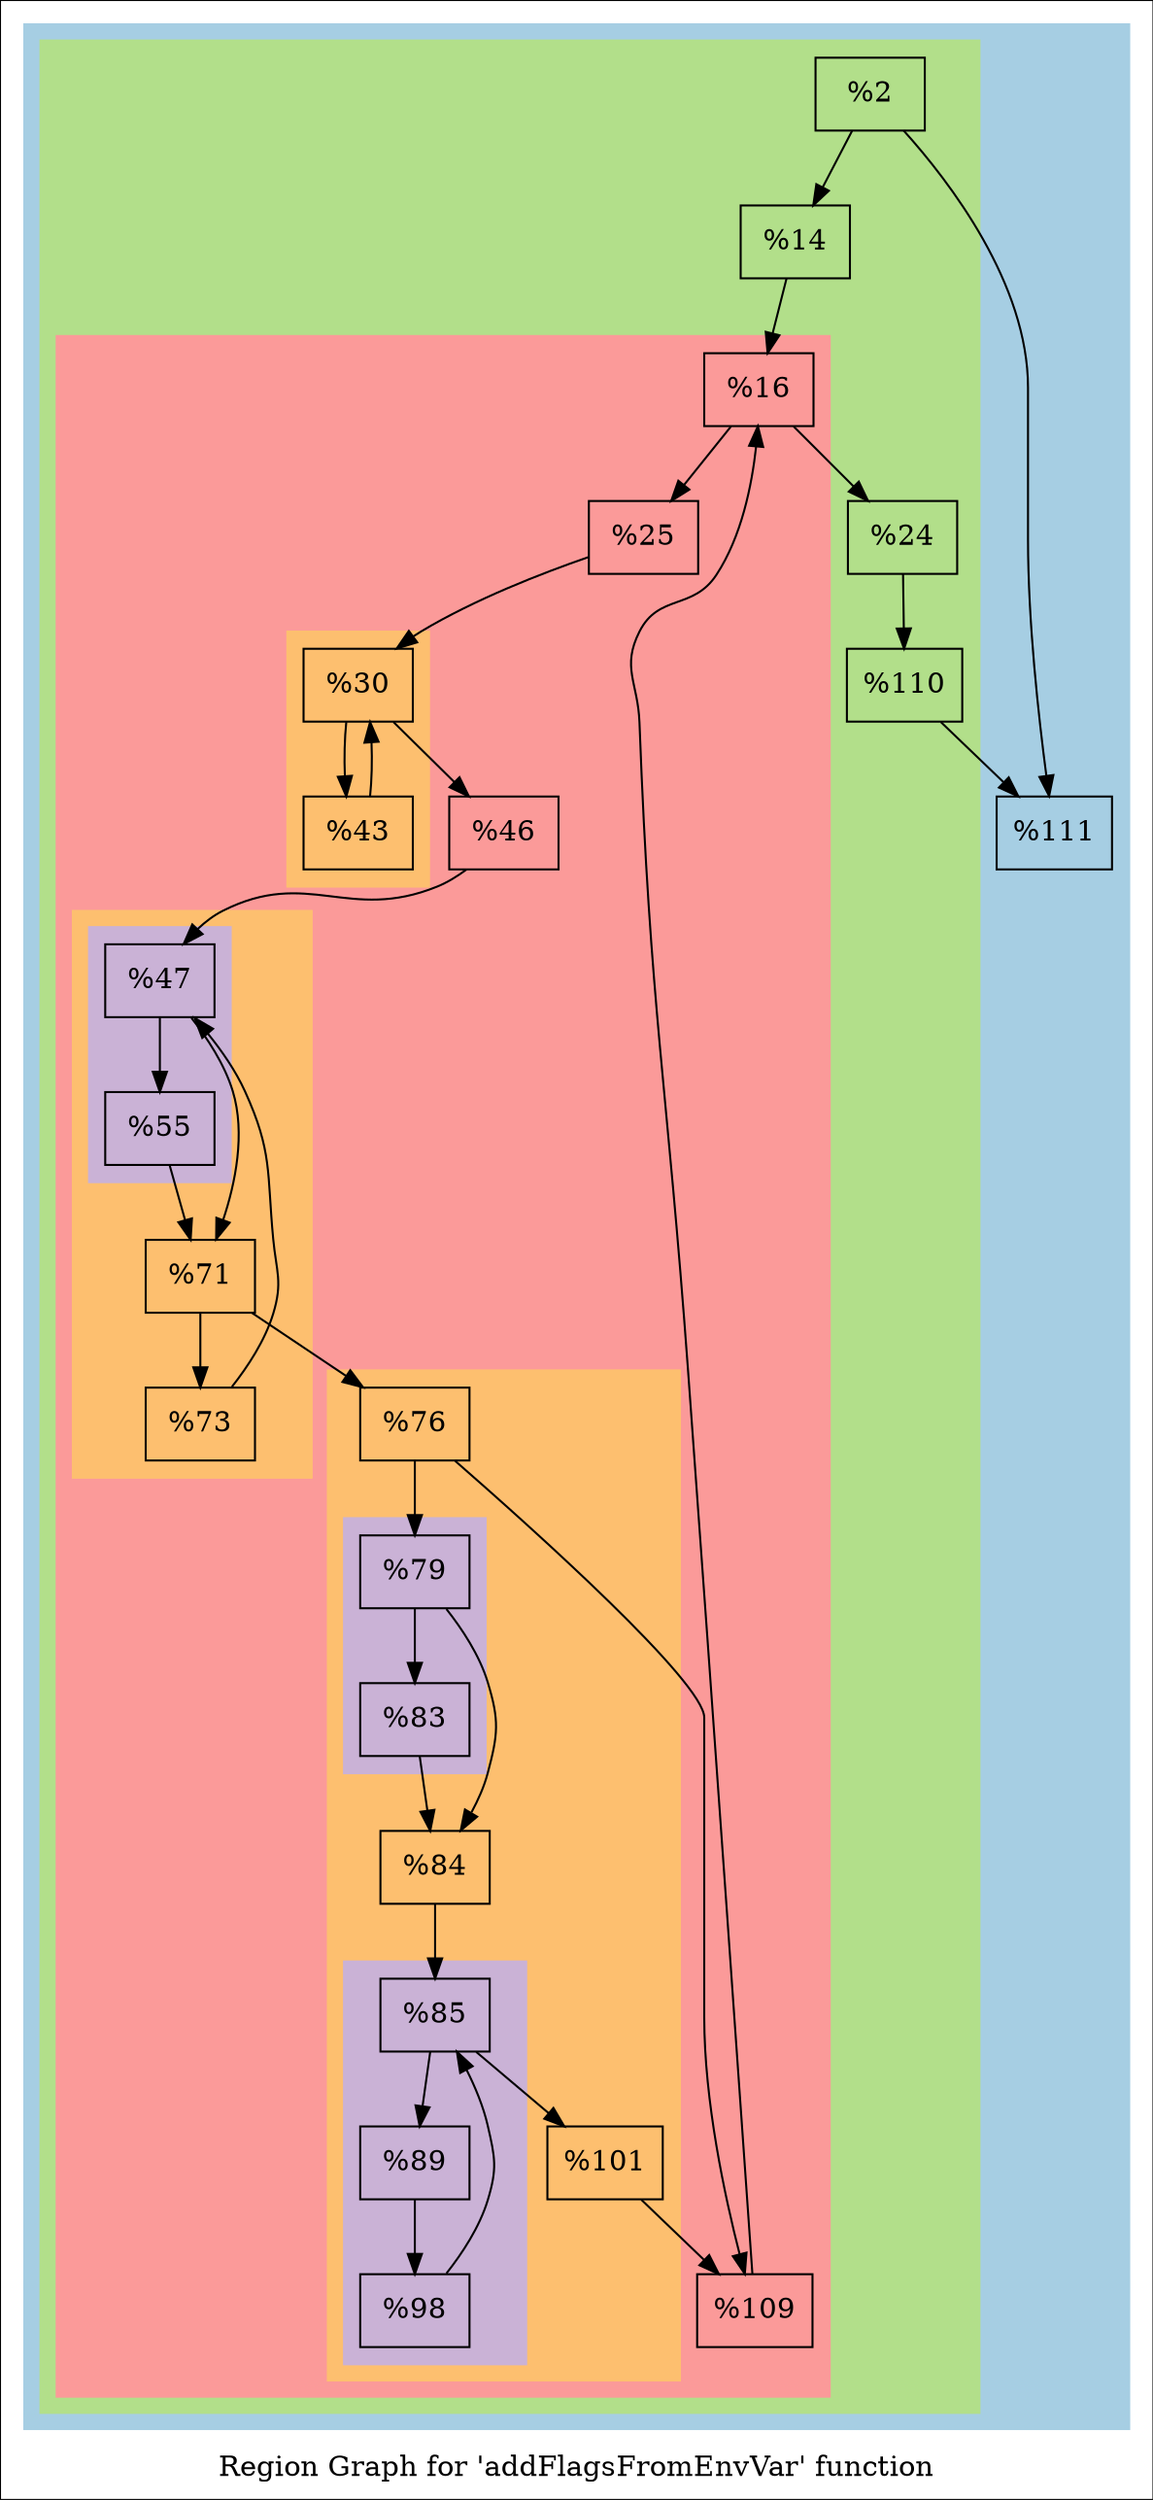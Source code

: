 digraph "Region Graph for 'addFlagsFromEnvVar' function" {
	label="Region Graph for 'addFlagsFromEnvVar' function";

	Node0x11bb5f0 [shape=record,label="{%2}"];
	Node0x11bb5f0 -> Node0x12d6d90;
	Node0x11bb5f0 -> Node0x1390340;
	Node0x12d6d90 [shape=record,label="{%14}"];
	Node0x12d6d90 -> Node0x1355830;
	Node0x1355830 [shape=record,label="{%16}"];
	Node0x1355830 -> Node0x1435380;
	Node0x1355830 -> Node0x13a2c20;
	Node0x1435380 [shape=record,label="{%24}"];
	Node0x1435380 -> Node0x137fda0;
	Node0x137fda0 [shape=record,label="{%110}"];
	Node0x137fda0 -> Node0x1390340;
	Node0x1390340 [shape=record,label="{%111}"];
	Node0x13a2c20 [shape=record,label="{%25}"];
	Node0x13a2c20 -> Node0x112e8b0;
	Node0x112e8b0 [shape=record,label="{%30}"];
	Node0x112e8b0 -> Node0x1141b30;
	Node0x112e8b0 -> Node0x129f6d0;
	Node0x1141b30 [shape=record,label="{%43}"];
	Node0x1141b30 -> Node0x112e8b0[constraint=false];
	Node0x129f6d0 [shape=record,label="{%46}"];
	Node0x129f6d0 -> Node0x1395d00;
	Node0x1395d00 [shape=record,label="{%47}"];
	Node0x1395d00 -> Node0x139cb00;
	Node0x1395d00 -> Node0x1117360;
	Node0x139cb00 [shape=record,label="{%55}"];
	Node0x139cb00 -> Node0x1117360;
	Node0x1117360 [shape=record,label="{%71}"];
	Node0x1117360 -> Node0x136b9d0;
	Node0x1117360 -> Node0x1449af0;
	Node0x136b9d0 [shape=record,label="{%73}"];
	Node0x136b9d0 -> Node0x1395d00[constraint=false];
	Node0x1449af0 [shape=record,label="{%76}"];
	Node0x1449af0 -> Node0x13ba240;
	Node0x1449af0 -> Node0x11534a0;
	Node0x13ba240 [shape=record,label="{%79}"];
	Node0x13ba240 -> Node0x13a0f10;
	Node0x13ba240 -> Node0x13ac290;
	Node0x13a0f10 [shape=record,label="{%83}"];
	Node0x13a0f10 -> Node0x13ac290;
	Node0x13ac290 [shape=record,label="{%84}"];
	Node0x13ac290 -> Node0x1371a10;
	Node0x1371a10 [shape=record,label="{%85}"];
	Node0x1371a10 -> Node0x1446890;
	Node0x1371a10 -> Node0x1422ef0;
	Node0x1446890 [shape=record,label="{%89}"];
	Node0x1446890 -> Node0x1390430;
	Node0x1390430 [shape=record,label="{%98}"];
	Node0x1390430 -> Node0x1371a10[constraint=false];
	Node0x1422ef0 [shape=record,label="{%101}"];
	Node0x1422ef0 -> Node0x11534a0;
	Node0x11534a0 [shape=record,label="{%109}"];
	Node0x11534a0 -> Node0x1355830[constraint=false];
	colorscheme = "paired12"
        subgraph cluster_0x147f4d0 {
          label = "";
          style = filled;
          color = 1
          subgraph cluster_0x142dc40 {
            label = "";
            style = filled;
            color = 3
            subgraph cluster_0x12a4880 {
              label = "";
              style = filled;
              color = 5
              subgraph cluster_0x1485b10 {
                label = "";
                style = filled;
                color = 7
                Node0x112e8b0;
                Node0x1141b30;
              }
              subgraph cluster_0x147f5d0 {
                label = "";
                style = filled;
                color = 7
                subgraph cluster_0x147f550 {
                  label = "";
                  style = filled;
                  color = 9
                  Node0x1395d00;
                  Node0x139cb00;
                }
                Node0x1117360;
                Node0x136b9d0;
              }
              subgraph cluster_0x1485a90 {
                label = "";
                style = filled;
                color = 7
                subgraph cluster_0x10db240 {
                  label = "";
                  style = filled;
                  color = 9
                  Node0x13ba240;
                  Node0x13a0f10;
                }
                subgraph cluster_0x10ad250 {
                  label = "";
                  style = filled;
                  color = 9
                  Node0x1371a10;
                  Node0x1446890;
                  Node0x1390430;
                }
                Node0x1449af0;
                Node0x13ac290;
                Node0x1422ef0;
              }
              Node0x1355830;
              Node0x13a2c20;
              Node0x129f6d0;
              Node0x11534a0;
            }
            Node0x11bb5f0;
            Node0x12d6d90;
            Node0x1435380;
            Node0x137fda0;
          }
          Node0x1390340;
        }
}
